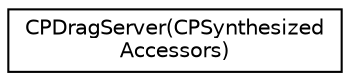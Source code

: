 digraph "Graphical Class Hierarchy"
{
  edge [fontname="Helvetica",fontsize="10",labelfontname="Helvetica",labelfontsize="10"];
  node [fontname="Helvetica",fontsize="10",shape=record];
  rankdir="LR";
  Node1 [label="CPDragServer(CPSynthesized\lAccessors)",height=0.2,width=0.4,color="black", fillcolor="white", style="filled",URL="$category_c_p_drag_server_07_c_p_synthesized_accessors_08.html"];
}
